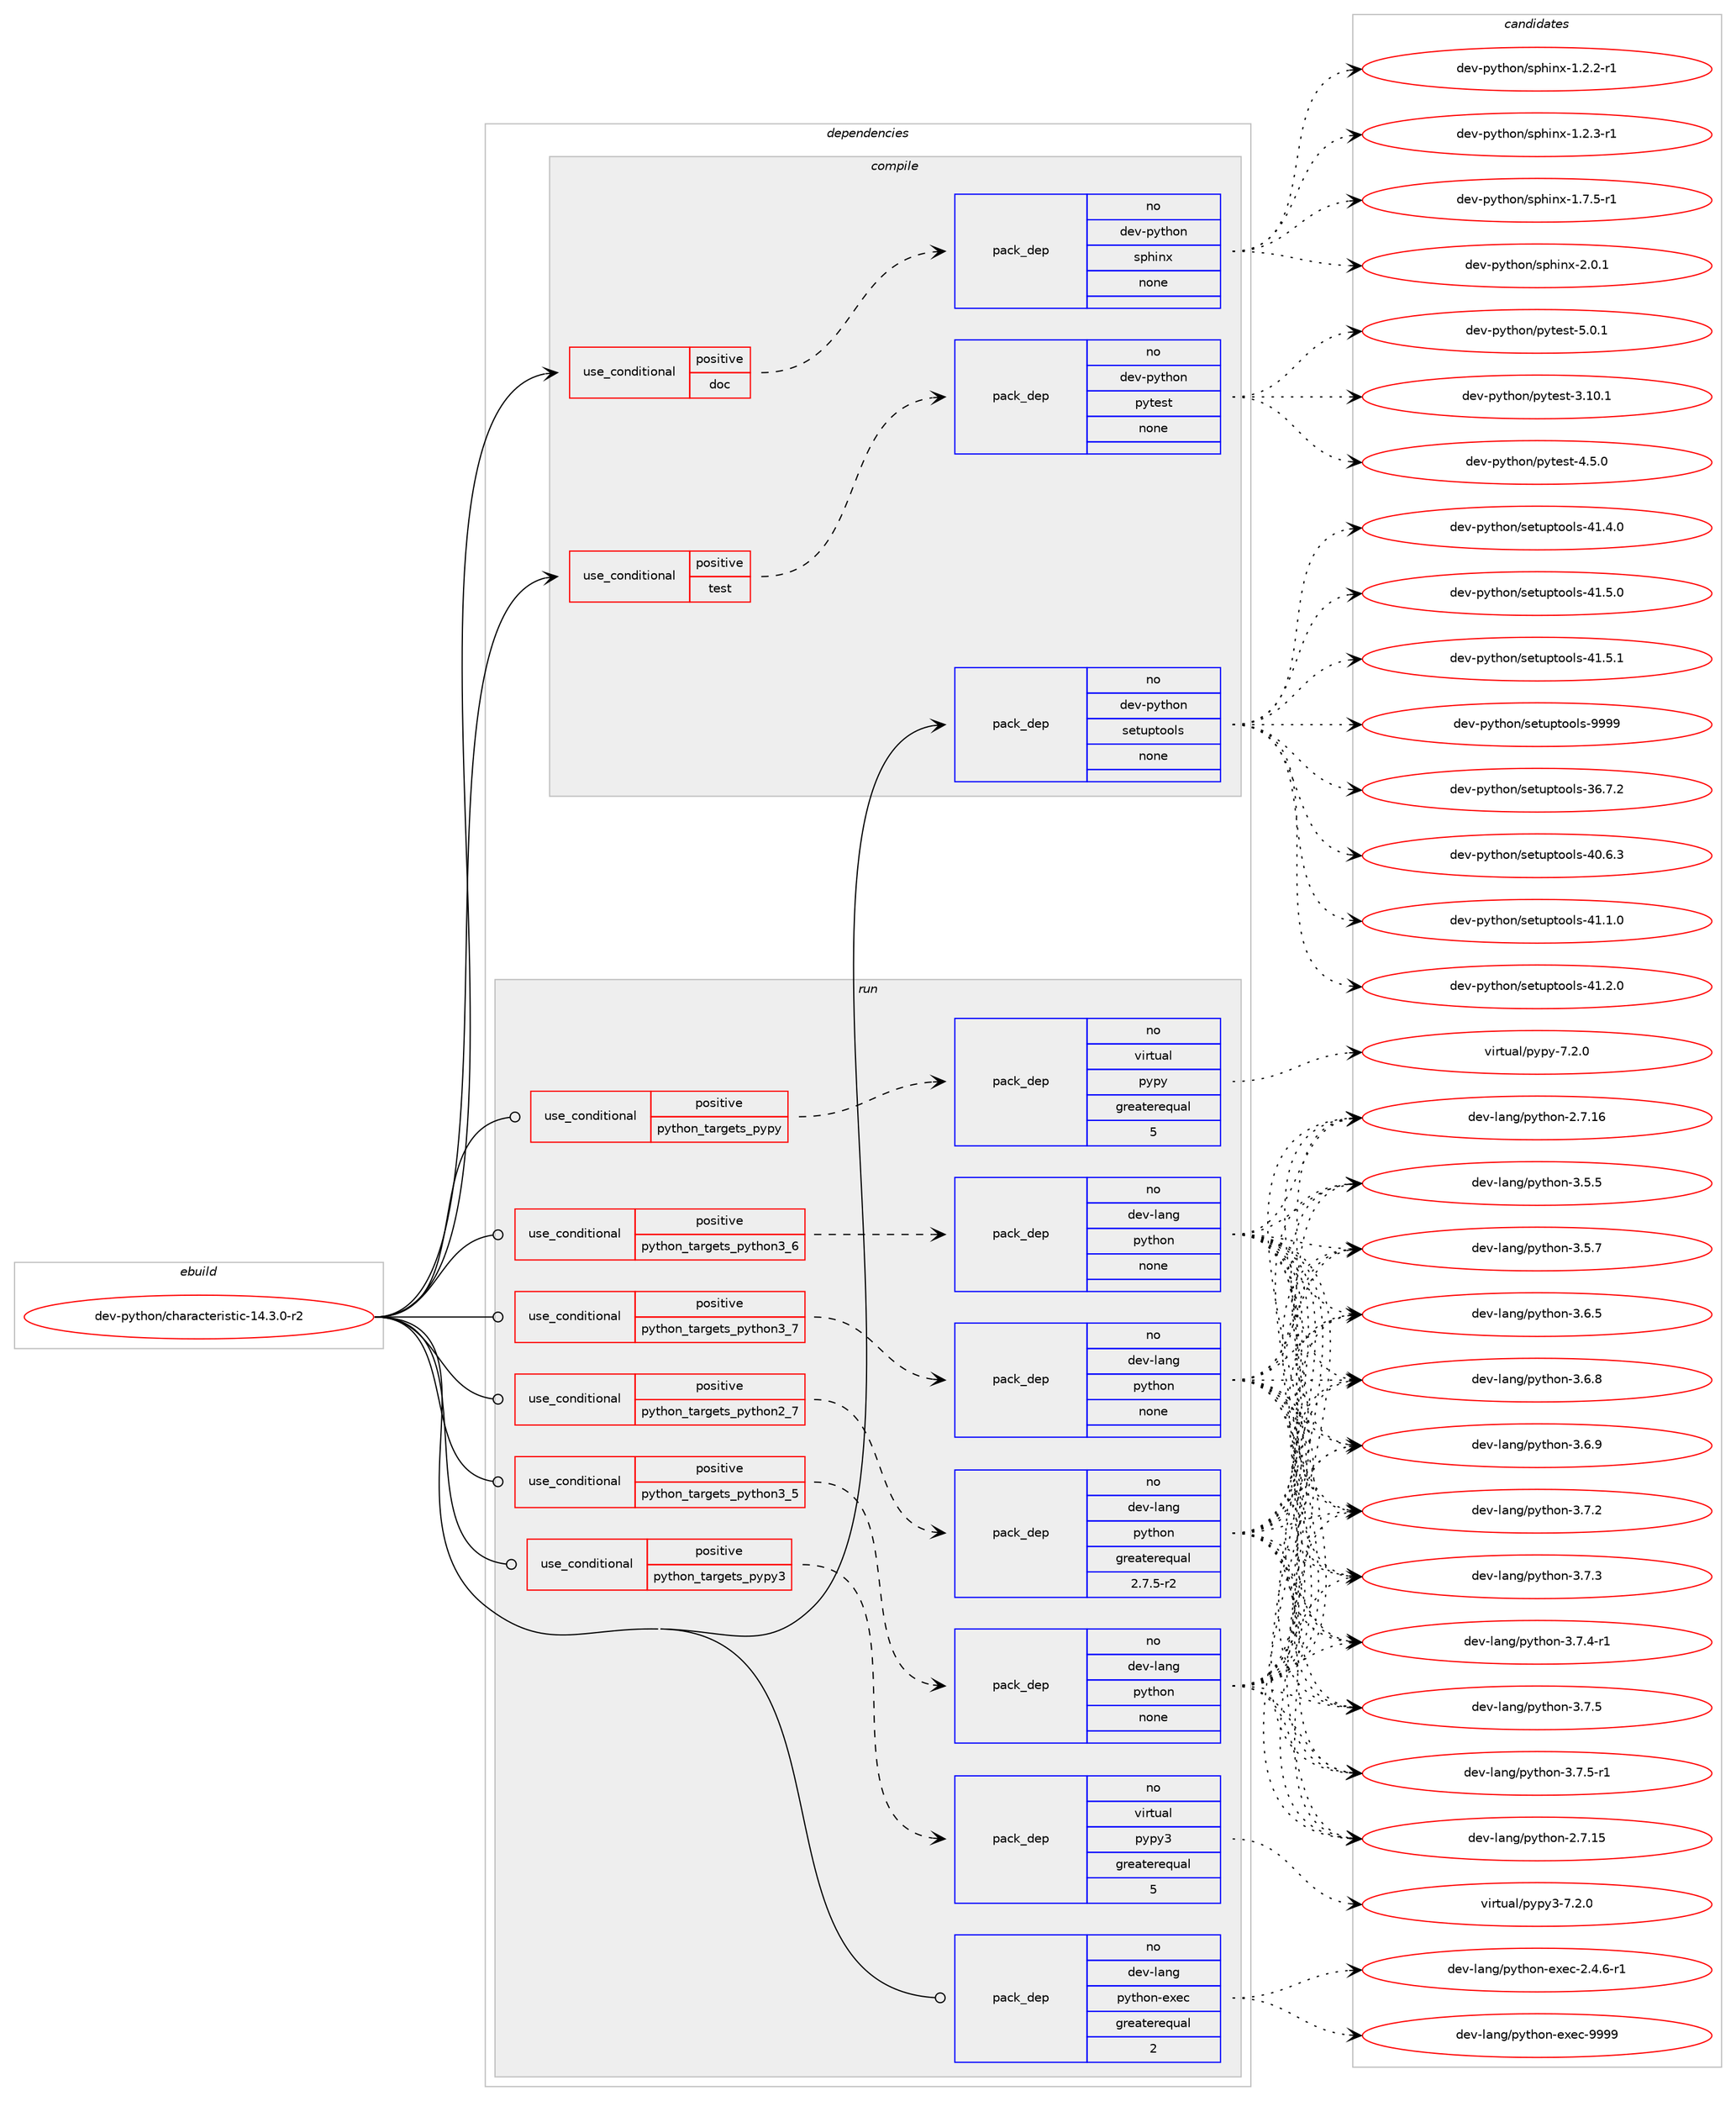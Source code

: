 digraph prolog {

# *************
# Graph options
# *************

newrank=true;
concentrate=true;
compound=true;
graph [rankdir=LR,fontname=Helvetica,fontsize=10,ranksep=1.5];#, ranksep=2.5, nodesep=0.2];
edge  [arrowhead=vee];
node  [fontname=Helvetica,fontsize=10];

# **********
# The ebuild
# **********

subgraph cluster_leftcol {
color=gray;
rank=same;
label=<<i>ebuild</i>>;
id [label="dev-python/characteristic-14.3.0-r2", color=red, width=4, href="../dev-python/characteristic-14.3.0-r2.svg"];
}

# ****************
# The dependencies
# ****************

subgraph cluster_midcol {
color=gray;
label=<<i>dependencies</i>>;
subgraph cluster_compile {
fillcolor="#eeeeee";
style=filled;
label=<<i>compile</i>>;
subgraph cond137423 {
dependency598607 [label=<<TABLE BORDER="0" CELLBORDER="1" CELLSPACING="0" CELLPADDING="4"><TR><TD ROWSPAN="3" CELLPADDING="10">use_conditional</TD></TR><TR><TD>positive</TD></TR><TR><TD>doc</TD></TR></TABLE>>, shape=none, color=red];
subgraph pack449405 {
dependency598608 [label=<<TABLE BORDER="0" CELLBORDER="1" CELLSPACING="0" CELLPADDING="4" WIDTH="220"><TR><TD ROWSPAN="6" CELLPADDING="30">pack_dep</TD></TR><TR><TD WIDTH="110">no</TD></TR><TR><TD>dev-python</TD></TR><TR><TD>sphinx</TD></TR><TR><TD>none</TD></TR><TR><TD></TD></TR></TABLE>>, shape=none, color=blue];
}
dependency598607:e -> dependency598608:w [weight=20,style="dashed",arrowhead="vee"];
}
id:e -> dependency598607:w [weight=20,style="solid",arrowhead="vee"];
subgraph cond137424 {
dependency598609 [label=<<TABLE BORDER="0" CELLBORDER="1" CELLSPACING="0" CELLPADDING="4"><TR><TD ROWSPAN="3" CELLPADDING="10">use_conditional</TD></TR><TR><TD>positive</TD></TR><TR><TD>test</TD></TR></TABLE>>, shape=none, color=red];
subgraph pack449406 {
dependency598610 [label=<<TABLE BORDER="0" CELLBORDER="1" CELLSPACING="0" CELLPADDING="4" WIDTH="220"><TR><TD ROWSPAN="6" CELLPADDING="30">pack_dep</TD></TR><TR><TD WIDTH="110">no</TD></TR><TR><TD>dev-python</TD></TR><TR><TD>pytest</TD></TR><TR><TD>none</TD></TR><TR><TD></TD></TR></TABLE>>, shape=none, color=blue];
}
dependency598609:e -> dependency598610:w [weight=20,style="dashed",arrowhead="vee"];
}
id:e -> dependency598609:w [weight=20,style="solid",arrowhead="vee"];
subgraph pack449407 {
dependency598611 [label=<<TABLE BORDER="0" CELLBORDER="1" CELLSPACING="0" CELLPADDING="4" WIDTH="220"><TR><TD ROWSPAN="6" CELLPADDING="30">pack_dep</TD></TR><TR><TD WIDTH="110">no</TD></TR><TR><TD>dev-python</TD></TR><TR><TD>setuptools</TD></TR><TR><TD>none</TD></TR><TR><TD></TD></TR></TABLE>>, shape=none, color=blue];
}
id:e -> dependency598611:w [weight=20,style="solid",arrowhead="vee"];
}
subgraph cluster_compileandrun {
fillcolor="#eeeeee";
style=filled;
label=<<i>compile and run</i>>;
}
subgraph cluster_run {
fillcolor="#eeeeee";
style=filled;
label=<<i>run</i>>;
subgraph cond137425 {
dependency598612 [label=<<TABLE BORDER="0" CELLBORDER="1" CELLSPACING="0" CELLPADDING="4"><TR><TD ROWSPAN="3" CELLPADDING="10">use_conditional</TD></TR><TR><TD>positive</TD></TR><TR><TD>python_targets_pypy</TD></TR></TABLE>>, shape=none, color=red];
subgraph pack449408 {
dependency598613 [label=<<TABLE BORDER="0" CELLBORDER="1" CELLSPACING="0" CELLPADDING="4" WIDTH="220"><TR><TD ROWSPAN="6" CELLPADDING="30">pack_dep</TD></TR><TR><TD WIDTH="110">no</TD></TR><TR><TD>virtual</TD></TR><TR><TD>pypy</TD></TR><TR><TD>greaterequal</TD></TR><TR><TD>5</TD></TR></TABLE>>, shape=none, color=blue];
}
dependency598612:e -> dependency598613:w [weight=20,style="dashed",arrowhead="vee"];
}
id:e -> dependency598612:w [weight=20,style="solid",arrowhead="odot"];
subgraph cond137426 {
dependency598614 [label=<<TABLE BORDER="0" CELLBORDER="1" CELLSPACING="0" CELLPADDING="4"><TR><TD ROWSPAN="3" CELLPADDING="10">use_conditional</TD></TR><TR><TD>positive</TD></TR><TR><TD>python_targets_pypy3</TD></TR></TABLE>>, shape=none, color=red];
subgraph pack449409 {
dependency598615 [label=<<TABLE BORDER="0" CELLBORDER="1" CELLSPACING="0" CELLPADDING="4" WIDTH="220"><TR><TD ROWSPAN="6" CELLPADDING="30">pack_dep</TD></TR><TR><TD WIDTH="110">no</TD></TR><TR><TD>virtual</TD></TR><TR><TD>pypy3</TD></TR><TR><TD>greaterequal</TD></TR><TR><TD>5</TD></TR></TABLE>>, shape=none, color=blue];
}
dependency598614:e -> dependency598615:w [weight=20,style="dashed",arrowhead="vee"];
}
id:e -> dependency598614:w [weight=20,style="solid",arrowhead="odot"];
subgraph cond137427 {
dependency598616 [label=<<TABLE BORDER="0" CELLBORDER="1" CELLSPACING="0" CELLPADDING="4"><TR><TD ROWSPAN="3" CELLPADDING="10">use_conditional</TD></TR><TR><TD>positive</TD></TR><TR><TD>python_targets_python2_7</TD></TR></TABLE>>, shape=none, color=red];
subgraph pack449410 {
dependency598617 [label=<<TABLE BORDER="0" CELLBORDER="1" CELLSPACING="0" CELLPADDING="4" WIDTH="220"><TR><TD ROWSPAN="6" CELLPADDING="30">pack_dep</TD></TR><TR><TD WIDTH="110">no</TD></TR><TR><TD>dev-lang</TD></TR><TR><TD>python</TD></TR><TR><TD>greaterequal</TD></TR><TR><TD>2.7.5-r2</TD></TR></TABLE>>, shape=none, color=blue];
}
dependency598616:e -> dependency598617:w [weight=20,style="dashed",arrowhead="vee"];
}
id:e -> dependency598616:w [weight=20,style="solid",arrowhead="odot"];
subgraph cond137428 {
dependency598618 [label=<<TABLE BORDER="0" CELLBORDER="1" CELLSPACING="0" CELLPADDING="4"><TR><TD ROWSPAN="3" CELLPADDING="10">use_conditional</TD></TR><TR><TD>positive</TD></TR><TR><TD>python_targets_python3_5</TD></TR></TABLE>>, shape=none, color=red];
subgraph pack449411 {
dependency598619 [label=<<TABLE BORDER="0" CELLBORDER="1" CELLSPACING="0" CELLPADDING="4" WIDTH="220"><TR><TD ROWSPAN="6" CELLPADDING="30">pack_dep</TD></TR><TR><TD WIDTH="110">no</TD></TR><TR><TD>dev-lang</TD></TR><TR><TD>python</TD></TR><TR><TD>none</TD></TR><TR><TD></TD></TR></TABLE>>, shape=none, color=blue];
}
dependency598618:e -> dependency598619:w [weight=20,style="dashed",arrowhead="vee"];
}
id:e -> dependency598618:w [weight=20,style="solid",arrowhead="odot"];
subgraph cond137429 {
dependency598620 [label=<<TABLE BORDER="0" CELLBORDER="1" CELLSPACING="0" CELLPADDING="4"><TR><TD ROWSPAN="3" CELLPADDING="10">use_conditional</TD></TR><TR><TD>positive</TD></TR><TR><TD>python_targets_python3_6</TD></TR></TABLE>>, shape=none, color=red];
subgraph pack449412 {
dependency598621 [label=<<TABLE BORDER="0" CELLBORDER="1" CELLSPACING="0" CELLPADDING="4" WIDTH="220"><TR><TD ROWSPAN="6" CELLPADDING="30">pack_dep</TD></TR><TR><TD WIDTH="110">no</TD></TR><TR><TD>dev-lang</TD></TR><TR><TD>python</TD></TR><TR><TD>none</TD></TR><TR><TD></TD></TR></TABLE>>, shape=none, color=blue];
}
dependency598620:e -> dependency598621:w [weight=20,style="dashed",arrowhead="vee"];
}
id:e -> dependency598620:w [weight=20,style="solid",arrowhead="odot"];
subgraph cond137430 {
dependency598622 [label=<<TABLE BORDER="0" CELLBORDER="1" CELLSPACING="0" CELLPADDING="4"><TR><TD ROWSPAN="3" CELLPADDING="10">use_conditional</TD></TR><TR><TD>positive</TD></TR><TR><TD>python_targets_python3_7</TD></TR></TABLE>>, shape=none, color=red];
subgraph pack449413 {
dependency598623 [label=<<TABLE BORDER="0" CELLBORDER="1" CELLSPACING="0" CELLPADDING="4" WIDTH="220"><TR><TD ROWSPAN="6" CELLPADDING="30">pack_dep</TD></TR><TR><TD WIDTH="110">no</TD></TR><TR><TD>dev-lang</TD></TR><TR><TD>python</TD></TR><TR><TD>none</TD></TR><TR><TD></TD></TR></TABLE>>, shape=none, color=blue];
}
dependency598622:e -> dependency598623:w [weight=20,style="dashed",arrowhead="vee"];
}
id:e -> dependency598622:w [weight=20,style="solid",arrowhead="odot"];
subgraph pack449414 {
dependency598624 [label=<<TABLE BORDER="0" CELLBORDER="1" CELLSPACING="0" CELLPADDING="4" WIDTH="220"><TR><TD ROWSPAN="6" CELLPADDING="30">pack_dep</TD></TR><TR><TD WIDTH="110">no</TD></TR><TR><TD>dev-lang</TD></TR><TR><TD>python-exec</TD></TR><TR><TD>greaterequal</TD></TR><TR><TD>2</TD></TR></TABLE>>, shape=none, color=blue];
}
id:e -> dependency598624:w [weight=20,style="solid",arrowhead="odot"];
}
}

# **************
# The candidates
# **************

subgraph cluster_choices {
rank=same;
color=gray;
label=<<i>candidates</i>>;

subgraph choice449405 {
color=black;
nodesep=1;
choice10010111845112121116104111110471151121041051101204549465046504511449 [label="dev-python/sphinx-1.2.2-r1", color=red, width=4,href="../dev-python/sphinx-1.2.2-r1.svg"];
choice10010111845112121116104111110471151121041051101204549465046514511449 [label="dev-python/sphinx-1.2.3-r1", color=red, width=4,href="../dev-python/sphinx-1.2.3-r1.svg"];
choice10010111845112121116104111110471151121041051101204549465546534511449 [label="dev-python/sphinx-1.7.5-r1", color=red, width=4,href="../dev-python/sphinx-1.7.5-r1.svg"];
choice1001011184511212111610411111047115112104105110120455046484649 [label="dev-python/sphinx-2.0.1", color=red, width=4,href="../dev-python/sphinx-2.0.1.svg"];
dependency598608:e -> choice10010111845112121116104111110471151121041051101204549465046504511449:w [style=dotted,weight="100"];
dependency598608:e -> choice10010111845112121116104111110471151121041051101204549465046514511449:w [style=dotted,weight="100"];
dependency598608:e -> choice10010111845112121116104111110471151121041051101204549465546534511449:w [style=dotted,weight="100"];
dependency598608:e -> choice1001011184511212111610411111047115112104105110120455046484649:w [style=dotted,weight="100"];
}
subgraph choice449406 {
color=black;
nodesep=1;
choice100101118451121211161041111104711212111610111511645514649484649 [label="dev-python/pytest-3.10.1", color=red, width=4,href="../dev-python/pytest-3.10.1.svg"];
choice1001011184511212111610411111047112121116101115116455246534648 [label="dev-python/pytest-4.5.0", color=red, width=4,href="../dev-python/pytest-4.5.0.svg"];
choice1001011184511212111610411111047112121116101115116455346484649 [label="dev-python/pytest-5.0.1", color=red, width=4,href="../dev-python/pytest-5.0.1.svg"];
dependency598610:e -> choice100101118451121211161041111104711212111610111511645514649484649:w [style=dotted,weight="100"];
dependency598610:e -> choice1001011184511212111610411111047112121116101115116455246534648:w [style=dotted,weight="100"];
dependency598610:e -> choice1001011184511212111610411111047112121116101115116455346484649:w [style=dotted,weight="100"];
}
subgraph choice449407 {
color=black;
nodesep=1;
choice100101118451121211161041111104711510111611711211611111110811545515446554650 [label="dev-python/setuptools-36.7.2", color=red, width=4,href="../dev-python/setuptools-36.7.2.svg"];
choice100101118451121211161041111104711510111611711211611111110811545524846544651 [label="dev-python/setuptools-40.6.3", color=red, width=4,href="../dev-python/setuptools-40.6.3.svg"];
choice100101118451121211161041111104711510111611711211611111110811545524946494648 [label="dev-python/setuptools-41.1.0", color=red, width=4,href="../dev-python/setuptools-41.1.0.svg"];
choice100101118451121211161041111104711510111611711211611111110811545524946504648 [label="dev-python/setuptools-41.2.0", color=red, width=4,href="../dev-python/setuptools-41.2.0.svg"];
choice100101118451121211161041111104711510111611711211611111110811545524946524648 [label="dev-python/setuptools-41.4.0", color=red, width=4,href="../dev-python/setuptools-41.4.0.svg"];
choice100101118451121211161041111104711510111611711211611111110811545524946534648 [label="dev-python/setuptools-41.5.0", color=red, width=4,href="../dev-python/setuptools-41.5.0.svg"];
choice100101118451121211161041111104711510111611711211611111110811545524946534649 [label="dev-python/setuptools-41.5.1", color=red, width=4,href="../dev-python/setuptools-41.5.1.svg"];
choice10010111845112121116104111110471151011161171121161111111081154557575757 [label="dev-python/setuptools-9999", color=red, width=4,href="../dev-python/setuptools-9999.svg"];
dependency598611:e -> choice100101118451121211161041111104711510111611711211611111110811545515446554650:w [style=dotted,weight="100"];
dependency598611:e -> choice100101118451121211161041111104711510111611711211611111110811545524846544651:w [style=dotted,weight="100"];
dependency598611:e -> choice100101118451121211161041111104711510111611711211611111110811545524946494648:w [style=dotted,weight="100"];
dependency598611:e -> choice100101118451121211161041111104711510111611711211611111110811545524946504648:w [style=dotted,weight="100"];
dependency598611:e -> choice100101118451121211161041111104711510111611711211611111110811545524946524648:w [style=dotted,weight="100"];
dependency598611:e -> choice100101118451121211161041111104711510111611711211611111110811545524946534648:w [style=dotted,weight="100"];
dependency598611:e -> choice100101118451121211161041111104711510111611711211611111110811545524946534649:w [style=dotted,weight="100"];
dependency598611:e -> choice10010111845112121116104111110471151011161171121161111111081154557575757:w [style=dotted,weight="100"];
}
subgraph choice449408 {
color=black;
nodesep=1;
choice1181051141161179710847112121112121455546504648 [label="virtual/pypy-7.2.0", color=red, width=4,href="../virtual/pypy-7.2.0.svg"];
dependency598613:e -> choice1181051141161179710847112121112121455546504648:w [style=dotted,weight="100"];
}
subgraph choice449409 {
color=black;
nodesep=1;
choice118105114116117971084711212111212151455546504648 [label="virtual/pypy3-7.2.0", color=red, width=4,href="../virtual/pypy3-7.2.0.svg"];
dependency598615:e -> choice118105114116117971084711212111212151455546504648:w [style=dotted,weight="100"];
}
subgraph choice449410 {
color=black;
nodesep=1;
choice10010111845108971101034711212111610411111045504655464953 [label="dev-lang/python-2.7.15", color=red, width=4,href="../dev-lang/python-2.7.15.svg"];
choice10010111845108971101034711212111610411111045504655464954 [label="dev-lang/python-2.7.16", color=red, width=4,href="../dev-lang/python-2.7.16.svg"];
choice100101118451089711010347112121116104111110455146534653 [label="dev-lang/python-3.5.5", color=red, width=4,href="../dev-lang/python-3.5.5.svg"];
choice100101118451089711010347112121116104111110455146534655 [label="dev-lang/python-3.5.7", color=red, width=4,href="../dev-lang/python-3.5.7.svg"];
choice100101118451089711010347112121116104111110455146544653 [label="dev-lang/python-3.6.5", color=red, width=4,href="../dev-lang/python-3.6.5.svg"];
choice100101118451089711010347112121116104111110455146544656 [label="dev-lang/python-3.6.8", color=red, width=4,href="../dev-lang/python-3.6.8.svg"];
choice100101118451089711010347112121116104111110455146544657 [label="dev-lang/python-3.6.9", color=red, width=4,href="../dev-lang/python-3.6.9.svg"];
choice100101118451089711010347112121116104111110455146554650 [label="dev-lang/python-3.7.2", color=red, width=4,href="../dev-lang/python-3.7.2.svg"];
choice100101118451089711010347112121116104111110455146554651 [label="dev-lang/python-3.7.3", color=red, width=4,href="../dev-lang/python-3.7.3.svg"];
choice1001011184510897110103471121211161041111104551465546524511449 [label="dev-lang/python-3.7.4-r1", color=red, width=4,href="../dev-lang/python-3.7.4-r1.svg"];
choice100101118451089711010347112121116104111110455146554653 [label="dev-lang/python-3.7.5", color=red, width=4,href="../dev-lang/python-3.7.5.svg"];
choice1001011184510897110103471121211161041111104551465546534511449 [label="dev-lang/python-3.7.5-r1", color=red, width=4,href="../dev-lang/python-3.7.5-r1.svg"];
dependency598617:e -> choice10010111845108971101034711212111610411111045504655464953:w [style=dotted,weight="100"];
dependency598617:e -> choice10010111845108971101034711212111610411111045504655464954:w [style=dotted,weight="100"];
dependency598617:e -> choice100101118451089711010347112121116104111110455146534653:w [style=dotted,weight="100"];
dependency598617:e -> choice100101118451089711010347112121116104111110455146534655:w [style=dotted,weight="100"];
dependency598617:e -> choice100101118451089711010347112121116104111110455146544653:w [style=dotted,weight="100"];
dependency598617:e -> choice100101118451089711010347112121116104111110455146544656:w [style=dotted,weight="100"];
dependency598617:e -> choice100101118451089711010347112121116104111110455146544657:w [style=dotted,weight="100"];
dependency598617:e -> choice100101118451089711010347112121116104111110455146554650:w [style=dotted,weight="100"];
dependency598617:e -> choice100101118451089711010347112121116104111110455146554651:w [style=dotted,weight="100"];
dependency598617:e -> choice1001011184510897110103471121211161041111104551465546524511449:w [style=dotted,weight="100"];
dependency598617:e -> choice100101118451089711010347112121116104111110455146554653:w [style=dotted,weight="100"];
dependency598617:e -> choice1001011184510897110103471121211161041111104551465546534511449:w [style=dotted,weight="100"];
}
subgraph choice449411 {
color=black;
nodesep=1;
choice10010111845108971101034711212111610411111045504655464953 [label="dev-lang/python-2.7.15", color=red, width=4,href="../dev-lang/python-2.7.15.svg"];
choice10010111845108971101034711212111610411111045504655464954 [label="dev-lang/python-2.7.16", color=red, width=4,href="../dev-lang/python-2.7.16.svg"];
choice100101118451089711010347112121116104111110455146534653 [label="dev-lang/python-3.5.5", color=red, width=4,href="../dev-lang/python-3.5.5.svg"];
choice100101118451089711010347112121116104111110455146534655 [label="dev-lang/python-3.5.7", color=red, width=4,href="../dev-lang/python-3.5.7.svg"];
choice100101118451089711010347112121116104111110455146544653 [label="dev-lang/python-3.6.5", color=red, width=4,href="../dev-lang/python-3.6.5.svg"];
choice100101118451089711010347112121116104111110455146544656 [label="dev-lang/python-3.6.8", color=red, width=4,href="../dev-lang/python-3.6.8.svg"];
choice100101118451089711010347112121116104111110455146544657 [label="dev-lang/python-3.6.9", color=red, width=4,href="../dev-lang/python-3.6.9.svg"];
choice100101118451089711010347112121116104111110455146554650 [label="dev-lang/python-3.7.2", color=red, width=4,href="../dev-lang/python-3.7.2.svg"];
choice100101118451089711010347112121116104111110455146554651 [label="dev-lang/python-3.7.3", color=red, width=4,href="../dev-lang/python-3.7.3.svg"];
choice1001011184510897110103471121211161041111104551465546524511449 [label="dev-lang/python-3.7.4-r1", color=red, width=4,href="../dev-lang/python-3.7.4-r1.svg"];
choice100101118451089711010347112121116104111110455146554653 [label="dev-lang/python-3.7.5", color=red, width=4,href="../dev-lang/python-3.7.5.svg"];
choice1001011184510897110103471121211161041111104551465546534511449 [label="dev-lang/python-3.7.5-r1", color=red, width=4,href="../dev-lang/python-3.7.5-r1.svg"];
dependency598619:e -> choice10010111845108971101034711212111610411111045504655464953:w [style=dotted,weight="100"];
dependency598619:e -> choice10010111845108971101034711212111610411111045504655464954:w [style=dotted,weight="100"];
dependency598619:e -> choice100101118451089711010347112121116104111110455146534653:w [style=dotted,weight="100"];
dependency598619:e -> choice100101118451089711010347112121116104111110455146534655:w [style=dotted,weight="100"];
dependency598619:e -> choice100101118451089711010347112121116104111110455146544653:w [style=dotted,weight="100"];
dependency598619:e -> choice100101118451089711010347112121116104111110455146544656:w [style=dotted,weight="100"];
dependency598619:e -> choice100101118451089711010347112121116104111110455146544657:w [style=dotted,weight="100"];
dependency598619:e -> choice100101118451089711010347112121116104111110455146554650:w [style=dotted,weight="100"];
dependency598619:e -> choice100101118451089711010347112121116104111110455146554651:w [style=dotted,weight="100"];
dependency598619:e -> choice1001011184510897110103471121211161041111104551465546524511449:w [style=dotted,weight="100"];
dependency598619:e -> choice100101118451089711010347112121116104111110455146554653:w [style=dotted,weight="100"];
dependency598619:e -> choice1001011184510897110103471121211161041111104551465546534511449:w [style=dotted,weight="100"];
}
subgraph choice449412 {
color=black;
nodesep=1;
choice10010111845108971101034711212111610411111045504655464953 [label="dev-lang/python-2.7.15", color=red, width=4,href="../dev-lang/python-2.7.15.svg"];
choice10010111845108971101034711212111610411111045504655464954 [label="dev-lang/python-2.7.16", color=red, width=4,href="../dev-lang/python-2.7.16.svg"];
choice100101118451089711010347112121116104111110455146534653 [label="dev-lang/python-3.5.5", color=red, width=4,href="../dev-lang/python-3.5.5.svg"];
choice100101118451089711010347112121116104111110455146534655 [label="dev-lang/python-3.5.7", color=red, width=4,href="../dev-lang/python-3.5.7.svg"];
choice100101118451089711010347112121116104111110455146544653 [label="dev-lang/python-3.6.5", color=red, width=4,href="../dev-lang/python-3.6.5.svg"];
choice100101118451089711010347112121116104111110455146544656 [label="dev-lang/python-3.6.8", color=red, width=4,href="../dev-lang/python-3.6.8.svg"];
choice100101118451089711010347112121116104111110455146544657 [label="dev-lang/python-3.6.9", color=red, width=4,href="../dev-lang/python-3.6.9.svg"];
choice100101118451089711010347112121116104111110455146554650 [label="dev-lang/python-3.7.2", color=red, width=4,href="../dev-lang/python-3.7.2.svg"];
choice100101118451089711010347112121116104111110455146554651 [label="dev-lang/python-3.7.3", color=red, width=4,href="../dev-lang/python-3.7.3.svg"];
choice1001011184510897110103471121211161041111104551465546524511449 [label="dev-lang/python-3.7.4-r1", color=red, width=4,href="../dev-lang/python-3.7.4-r1.svg"];
choice100101118451089711010347112121116104111110455146554653 [label="dev-lang/python-3.7.5", color=red, width=4,href="../dev-lang/python-3.7.5.svg"];
choice1001011184510897110103471121211161041111104551465546534511449 [label="dev-lang/python-3.7.5-r1", color=red, width=4,href="../dev-lang/python-3.7.5-r1.svg"];
dependency598621:e -> choice10010111845108971101034711212111610411111045504655464953:w [style=dotted,weight="100"];
dependency598621:e -> choice10010111845108971101034711212111610411111045504655464954:w [style=dotted,weight="100"];
dependency598621:e -> choice100101118451089711010347112121116104111110455146534653:w [style=dotted,weight="100"];
dependency598621:e -> choice100101118451089711010347112121116104111110455146534655:w [style=dotted,weight="100"];
dependency598621:e -> choice100101118451089711010347112121116104111110455146544653:w [style=dotted,weight="100"];
dependency598621:e -> choice100101118451089711010347112121116104111110455146544656:w [style=dotted,weight="100"];
dependency598621:e -> choice100101118451089711010347112121116104111110455146544657:w [style=dotted,weight="100"];
dependency598621:e -> choice100101118451089711010347112121116104111110455146554650:w [style=dotted,weight="100"];
dependency598621:e -> choice100101118451089711010347112121116104111110455146554651:w [style=dotted,weight="100"];
dependency598621:e -> choice1001011184510897110103471121211161041111104551465546524511449:w [style=dotted,weight="100"];
dependency598621:e -> choice100101118451089711010347112121116104111110455146554653:w [style=dotted,weight="100"];
dependency598621:e -> choice1001011184510897110103471121211161041111104551465546534511449:w [style=dotted,weight="100"];
}
subgraph choice449413 {
color=black;
nodesep=1;
choice10010111845108971101034711212111610411111045504655464953 [label="dev-lang/python-2.7.15", color=red, width=4,href="../dev-lang/python-2.7.15.svg"];
choice10010111845108971101034711212111610411111045504655464954 [label="dev-lang/python-2.7.16", color=red, width=4,href="../dev-lang/python-2.7.16.svg"];
choice100101118451089711010347112121116104111110455146534653 [label="dev-lang/python-3.5.5", color=red, width=4,href="../dev-lang/python-3.5.5.svg"];
choice100101118451089711010347112121116104111110455146534655 [label="dev-lang/python-3.5.7", color=red, width=4,href="../dev-lang/python-3.5.7.svg"];
choice100101118451089711010347112121116104111110455146544653 [label="dev-lang/python-3.6.5", color=red, width=4,href="../dev-lang/python-3.6.5.svg"];
choice100101118451089711010347112121116104111110455146544656 [label="dev-lang/python-3.6.8", color=red, width=4,href="../dev-lang/python-3.6.8.svg"];
choice100101118451089711010347112121116104111110455146544657 [label="dev-lang/python-3.6.9", color=red, width=4,href="../dev-lang/python-3.6.9.svg"];
choice100101118451089711010347112121116104111110455146554650 [label="dev-lang/python-3.7.2", color=red, width=4,href="../dev-lang/python-3.7.2.svg"];
choice100101118451089711010347112121116104111110455146554651 [label="dev-lang/python-3.7.3", color=red, width=4,href="../dev-lang/python-3.7.3.svg"];
choice1001011184510897110103471121211161041111104551465546524511449 [label="dev-lang/python-3.7.4-r1", color=red, width=4,href="../dev-lang/python-3.7.4-r1.svg"];
choice100101118451089711010347112121116104111110455146554653 [label="dev-lang/python-3.7.5", color=red, width=4,href="../dev-lang/python-3.7.5.svg"];
choice1001011184510897110103471121211161041111104551465546534511449 [label="dev-lang/python-3.7.5-r1", color=red, width=4,href="../dev-lang/python-3.7.5-r1.svg"];
dependency598623:e -> choice10010111845108971101034711212111610411111045504655464953:w [style=dotted,weight="100"];
dependency598623:e -> choice10010111845108971101034711212111610411111045504655464954:w [style=dotted,weight="100"];
dependency598623:e -> choice100101118451089711010347112121116104111110455146534653:w [style=dotted,weight="100"];
dependency598623:e -> choice100101118451089711010347112121116104111110455146534655:w [style=dotted,weight="100"];
dependency598623:e -> choice100101118451089711010347112121116104111110455146544653:w [style=dotted,weight="100"];
dependency598623:e -> choice100101118451089711010347112121116104111110455146544656:w [style=dotted,weight="100"];
dependency598623:e -> choice100101118451089711010347112121116104111110455146544657:w [style=dotted,weight="100"];
dependency598623:e -> choice100101118451089711010347112121116104111110455146554650:w [style=dotted,weight="100"];
dependency598623:e -> choice100101118451089711010347112121116104111110455146554651:w [style=dotted,weight="100"];
dependency598623:e -> choice1001011184510897110103471121211161041111104551465546524511449:w [style=dotted,weight="100"];
dependency598623:e -> choice100101118451089711010347112121116104111110455146554653:w [style=dotted,weight="100"];
dependency598623:e -> choice1001011184510897110103471121211161041111104551465546534511449:w [style=dotted,weight="100"];
}
subgraph choice449414 {
color=black;
nodesep=1;
choice10010111845108971101034711212111610411111045101120101994550465246544511449 [label="dev-lang/python-exec-2.4.6-r1", color=red, width=4,href="../dev-lang/python-exec-2.4.6-r1.svg"];
choice10010111845108971101034711212111610411111045101120101994557575757 [label="dev-lang/python-exec-9999", color=red, width=4,href="../dev-lang/python-exec-9999.svg"];
dependency598624:e -> choice10010111845108971101034711212111610411111045101120101994550465246544511449:w [style=dotted,weight="100"];
dependency598624:e -> choice10010111845108971101034711212111610411111045101120101994557575757:w [style=dotted,weight="100"];
}
}

}
